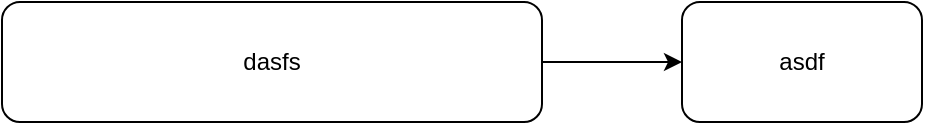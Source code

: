 <mxfile version="20.5.3" type="github">
  <diagram id="l-UKMcOk7NT9eLd1SLzE" name="Page-1">
    <mxGraphModel dx="1092" dy="750" grid="1" gridSize="10" guides="1" tooltips="1" connect="1" arrows="1" fold="1" page="1" pageScale="1" pageWidth="850" pageHeight="1100" math="0" shadow="0">
      <root>
        <mxCell id="0" />
        <mxCell id="1" parent="0" />
        <mxCell id="ccYIlSuPnftNp2pNtka8-3" value="" style="edgeStyle=orthogonalEdgeStyle;rounded=0;orthogonalLoop=1;jettySize=auto;html=1;" edge="1" parent="1" source="ccYIlSuPnftNp2pNtka8-1" target="ccYIlSuPnftNp2pNtka8-2">
          <mxGeometry relative="1" as="geometry" />
        </mxCell>
        <mxCell id="ccYIlSuPnftNp2pNtka8-1" value="dasfs" style="rounded=1;whiteSpace=wrap;html=1;" vertex="1" parent="1">
          <mxGeometry x="130" y="110" width="270" height="60" as="geometry" />
        </mxCell>
        <mxCell id="ccYIlSuPnftNp2pNtka8-2" value="asdf" style="whiteSpace=wrap;html=1;rounded=1;" vertex="1" parent="1">
          <mxGeometry x="470" y="110" width="120" height="60" as="geometry" />
        </mxCell>
      </root>
    </mxGraphModel>
  </diagram>
</mxfile>
